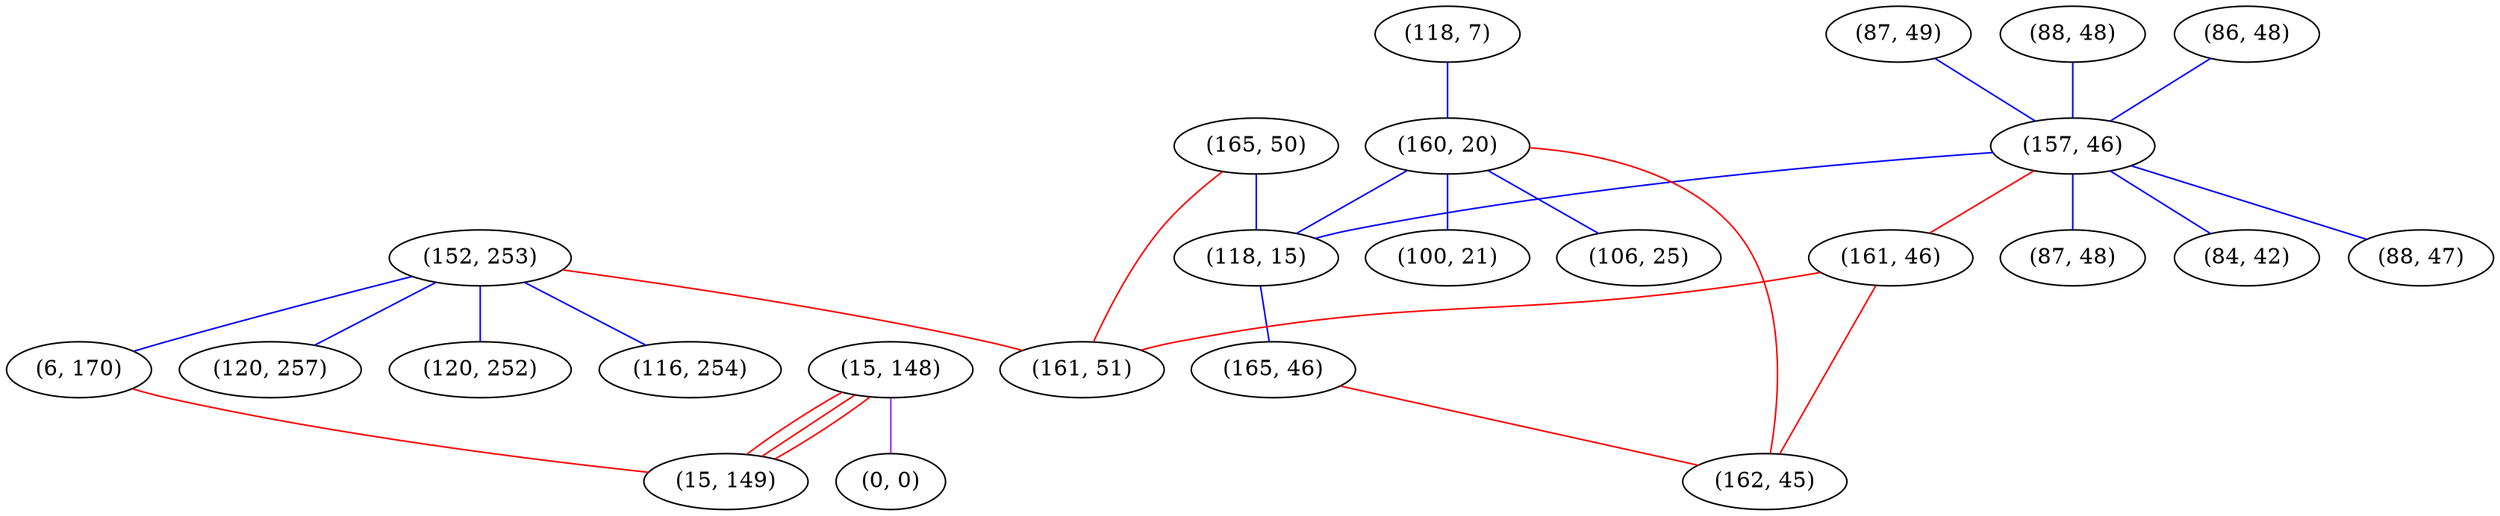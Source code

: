 graph "" {
"(152, 253)";
"(87, 49)";
"(15, 148)";
"(165, 50)";
"(88, 48)";
"(86, 48)";
"(157, 46)";
"(0, 0)";
"(118, 7)";
"(120, 257)";
"(87, 48)";
"(160, 20)";
"(120, 252)";
"(118, 15)";
"(116, 254)";
"(165, 46)";
"(84, 42)";
"(6, 170)";
"(106, 25)";
"(100, 21)";
"(15, 149)";
"(161, 46)";
"(88, 47)";
"(162, 45)";
"(161, 51)";
"(152, 253)" -- "(6, 170)"  [color=blue, key=0, weight=3];
"(152, 253)" -- "(120, 257)"  [color=blue, key=0, weight=3];
"(152, 253)" -- "(161, 51)"  [color=red, key=0, weight=1];
"(152, 253)" -- "(116, 254)"  [color=blue, key=0, weight=3];
"(152, 253)" -- "(120, 252)"  [color=blue, key=0, weight=3];
"(87, 49)" -- "(157, 46)"  [color=blue, key=0, weight=3];
"(15, 148)" -- "(15, 149)"  [color=red, key=0, weight=1];
"(15, 148)" -- "(15, 149)"  [color=red, key=1, weight=1];
"(15, 148)" -- "(15, 149)"  [color=red, key=2, weight=1];
"(15, 148)" -- "(0, 0)"  [color=purple, key=0, weight=4];
"(165, 50)" -- "(161, 51)"  [color=red, key=0, weight=1];
"(165, 50)" -- "(118, 15)"  [color=blue, key=0, weight=3];
"(88, 48)" -- "(157, 46)"  [color=blue, key=0, weight=3];
"(86, 48)" -- "(157, 46)"  [color=blue, key=0, weight=3];
"(157, 46)" -- "(87, 48)"  [color=blue, key=0, weight=3];
"(157, 46)" -- "(118, 15)"  [color=blue, key=0, weight=3];
"(157, 46)" -- "(161, 46)"  [color=red, key=0, weight=1];
"(157, 46)" -- "(88, 47)"  [color=blue, key=0, weight=3];
"(157, 46)" -- "(84, 42)"  [color=blue, key=0, weight=3];
"(118, 7)" -- "(160, 20)"  [color=blue, key=0, weight=3];
"(160, 20)" -- "(100, 21)"  [color=blue, key=0, weight=3];
"(160, 20)" -- "(118, 15)"  [color=blue, key=0, weight=3];
"(160, 20)" -- "(162, 45)"  [color=red, key=0, weight=1];
"(160, 20)" -- "(106, 25)"  [color=blue, key=0, weight=3];
"(118, 15)" -- "(165, 46)"  [color=blue, key=0, weight=3];
"(165, 46)" -- "(162, 45)"  [color=red, key=0, weight=1];
"(6, 170)" -- "(15, 149)"  [color=red, key=0, weight=1];
"(161, 46)" -- "(162, 45)"  [color=red, key=0, weight=1];
"(161, 46)" -- "(161, 51)"  [color=red, key=0, weight=1];
}
